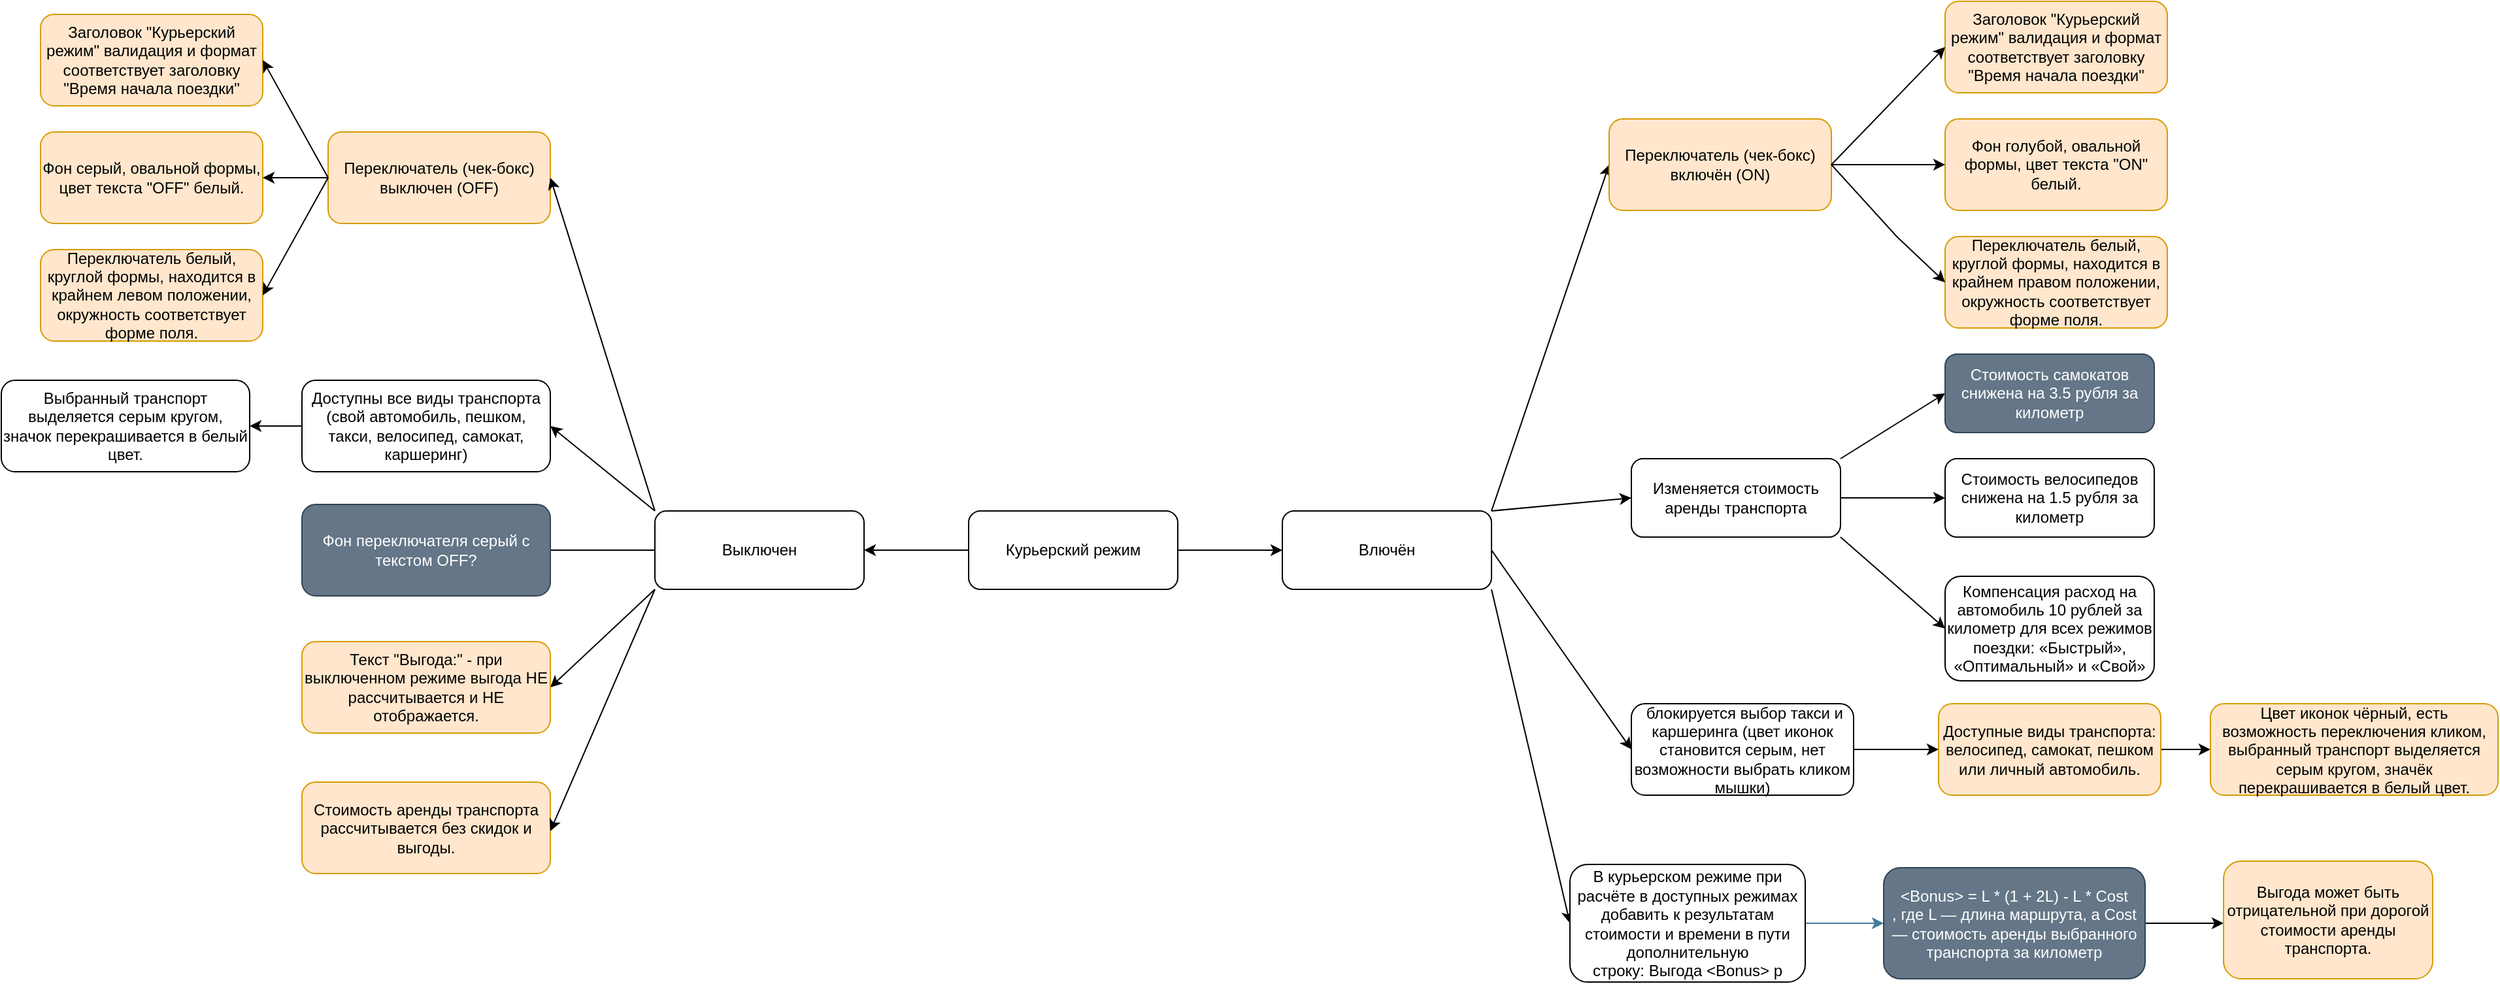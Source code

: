 <mxfile version="22.1.7" type="github">
  <diagram id="7bYfDr-sznIWWIKafMwo" name="Page-1">
    <mxGraphModel dx="2381" dy="2000" grid="1" gridSize="10" guides="1" tooltips="1" connect="1" arrows="1" fold="1" page="1" pageScale="1" pageWidth="827" pageHeight="1169" math="0" shadow="0">
      <root>
        <mxCell id="0" />
        <mxCell id="1" parent="0" />
        <mxCell id="S7kx4O2pw9i-sN-aWmeE-4" style="edgeStyle=orthogonalEdgeStyle;rounded=0;orthogonalLoop=1;jettySize=auto;html=1;exitX=1;exitY=0.5;exitDx=0;exitDy=0;entryX=0;entryY=0.5;entryDx=0;entryDy=0;" parent="1" source="S7kx4O2pw9i-sN-aWmeE-1" target="S7kx4O2pw9i-sN-aWmeE-3" edge="1">
          <mxGeometry relative="1" as="geometry" />
        </mxCell>
        <mxCell id="S7kx4O2pw9i-sN-aWmeE-5" style="edgeStyle=orthogonalEdgeStyle;rounded=0;orthogonalLoop=1;jettySize=auto;html=1;exitX=0;exitY=0.5;exitDx=0;exitDy=0;entryX=1;entryY=0.5;entryDx=0;entryDy=0;" parent="1" source="S7kx4O2pw9i-sN-aWmeE-1" target="S7kx4O2pw9i-sN-aWmeE-2" edge="1">
          <mxGeometry relative="1" as="geometry" />
        </mxCell>
        <mxCell id="S7kx4O2pw9i-sN-aWmeE-1" value="Курьерский режим" style="rounded=1;whiteSpace=wrap;html=1;" parent="1" vertex="1">
          <mxGeometry x="320" y="270" width="160" height="60" as="geometry" />
        </mxCell>
        <mxCell id="S7kx4O2pw9i-sN-aWmeE-10" style="edgeStyle=none;rounded=0;orthogonalLoop=1;jettySize=auto;html=1;exitX=0;exitY=0.5;exitDx=0;exitDy=0;" parent="1" source="S7kx4O2pw9i-sN-aWmeE-2" edge="1">
          <mxGeometry relative="1" as="geometry">
            <mxPoint x="-40" y="300" as="targetPoint" />
          </mxGeometry>
        </mxCell>
        <mxCell id="S7kx4O2pw9i-sN-aWmeE-11" style="edgeStyle=none;rounded=0;orthogonalLoop=1;jettySize=auto;html=1;exitX=0;exitY=0;exitDx=0;exitDy=0;entryX=1;entryY=0.5;entryDx=0;entryDy=0;" parent="1" source="S7kx4O2pw9i-sN-aWmeE-2" target="n1_C5UjRpqr0U_vv8V_q-9" edge="1">
          <mxGeometry relative="1" as="geometry">
            <mxPoint y="200" as="targetPoint" />
          </mxGeometry>
        </mxCell>
        <mxCell id="S7kx4O2pw9i-sN-aWmeE-12" style="edgeStyle=none;rounded=0;orthogonalLoop=1;jettySize=auto;html=1;exitX=0;exitY=1;exitDx=0;exitDy=0;entryX=1;entryY=0.5;entryDx=0;entryDy=0;" parent="1" source="S7kx4O2pw9i-sN-aWmeE-2" target="n1_C5UjRpqr0U_vv8V_q-11" edge="1">
          <mxGeometry relative="1" as="geometry">
            <mxPoint y="400" as="targetPoint" />
          </mxGeometry>
        </mxCell>
        <mxCell id="S7kx4O2pw9i-sN-aWmeE-2" value="Выключен" style="rounded=1;whiteSpace=wrap;html=1;" parent="1" vertex="1">
          <mxGeometry x="80" y="270" width="160" height="60" as="geometry" />
        </mxCell>
        <mxCell id="S7kx4O2pw9i-sN-aWmeE-6" style="rounded=0;orthogonalLoop=1;jettySize=auto;html=1;exitX=1;exitY=0;exitDx=0;exitDy=0;entryX=0;entryY=0.5;entryDx=0;entryDy=0;" parent="1" source="S7kx4O2pw9i-sN-aWmeE-3" target="S7kx4O2pw9i-sN-aWmeE-9" edge="1">
          <mxGeometry relative="1" as="geometry">
            <mxPoint x="800" y="200" as="targetPoint" />
          </mxGeometry>
        </mxCell>
        <mxCell id="S7kx4O2pw9i-sN-aWmeE-7" style="edgeStyle=none;rounded=0;orthogonalLoop=1;jettySize=auto;html=1;exitX=1;exitY=0;exitDx=0;exitDy=0;entryX=0;entryY=0.5;entryDx=0;entryDy=0;" parent="1" source="S7kx4O2pw9i-sN-aWmeE-3" target="n1_C5UjRpqr0U_vv8V_q-1" edge="1">
          <mxGeometry relative="1" as="geometry">
            <mxPoint x="840" y="300" as="targetPoint" />
          </mxGeometry>
        </mxCell>
        <mxCell id="S7kx4O2pw9i-sN-aWmeE-8" style="edgeStyle=none;rounded=0;orthogonalLoop=1;jettySize=auto;html=1;exitX=1;exitY=1;exitDx=0;exitDy=0;entryX=0;entryY=0.5;entryDx=0;entryDy=0;" parent="1" source="S7kx4O2pw9i-sN-aWmeE-3" target="n1_C5UjRpqr0U_vv8V_q-3" edge="1">
          <mxGeometry relative="1" as="geometry">
            <mxPoint x="800" y="400" as="targetPoint" />
          </mxGeometry>
        </mxCell>
        <mxCell id="S7kx4O2pw9i-sN-aWmeE-3" value="Влючён" style="rounded=1;whiteSpace=wrap;html=1;" parent="1" vertex="1">
          <mxGeometry x="560" y="270" width="160" height="60" as="geometry" />
        </mxCell>
        <mxCell id="S7kx4O2pw9i-sN-aWmeE-13" style="edgeStyle=none;rounded=0;orthogonalLoop=1;jettySize=auto;html=1;exitX=1;exitY=0.5;exitDx=0;exitDy=0;entryX=0;entryY=0.5;entryDx=0;entryDy=0;" parent="1" source="S7kx4O2pw9i-sN-aWmeE-9" target="n1_C5UjRpqr0U_vv8V_q-5" edge="1">
          <mxGeometry relative="1" as="geometry">
            <mxPoint x="1107" y="260" as="targetPoint" />
          </mxGeometry>
        </mxCell>
        <mxCell id="S7kx4O2pw9i-sN-aWmeE-14" style="edgeStyle=none;rounded=0;orthogonalLoop=1;jettySize=auto;html=1;exitX=1;exitY=0;exitDx=0;exitDy=0;entryX=0;entryY=0.5;entryDx=0;entryDy=0;" parent="1" source="S7kx4O2pw9i-sN-aWmeE-9" target="n1_C5UjRpqr0U_vv8V_q-4" edge="1">
          <mxGeometry relative="1" as="geometry">
            <mxPoint x="1067" y="170" as="targetPoint" />
          </mxGeometry>
        </mxCell>
        <mxCell id="S7kx4O2pw9i-sN-aWmeE-15" style="edgeStyle=none;rounded=0;orthogonalLoop=1;jettySize=auto;html=1;exitX=1;exitY=1;exitDx=0;exitDy=0;entryX=0;entryY=0.5;entryDx=0;entryDy=0;" parent="1" source="S7kx4O2pw9i-sN-aWmeE-9" target="n1_C5UjRpqr0U_vv8V_q-6" edge="1">
          <mxGeometry relative="1" as="geometry">
            <mxPoint x="1067" y="330" as="targetPoint" />
          </mxGeometry>
        </mxCell>
        <mxCell id="S7kx4O2pw9i-sN-aWmeE-9" value="Изменяется стоимость аренды транспорта" style="rounded=1;whiteSpace=wrap;html=1;" parent="1" vertex="1">
          <mxGeometry x="827" y="230" width="160" height="60" as="geometry" />
        </mxCell>
        <mxCell id="n1_C5UjRpqr0U_vv8V_q-1" value="Переключатель (чек-бокс) включён (ON)" style="rounded=1;whiteSpace=wrap;html=1;fillColor=#ffe6cc;strokeColor=#d79b00;" parent="1" vertex="1">
          <mxGeometry x="810" y="-30" width="170" height="70" as="geometry" />
        </mxCell>
        <mxCell id="n1_C5UjRpqr0U_vv8V_q-8" style="edgeStyle=orthogonalEdgeStyle;rounded=0;orthogonalLoop=1;jettySize=auto;html=1;entryX=0;entryY=0.5;entryDx=0;entryDy=0;strokeColor=#457B9D;fontColor=#1D3557;fillColor=#A8DADC;" parent="1" source="n1_C5UjRpqr0U_vv8V_q-3" target="n1_C5UjRpqr0U_vv8V_q-7" edge="1">
          <mxGeometry relative="1" as="geometry" />
        </mxCell>
        <mxCell id="n1_C5UjRpqr0U_vv8V_q-3" value="В курьерском режиме при расчёте в доступных режимах добавить к результатам стоимости и времени в пути дополнительную строку:&amp;nbsp;Выгода &amp;lt;Bonus&amp;gt; р" style="rounded=1;whiteSpace=wrap;html=1;" parent="1" vertex="1">
          <mxGeometry x="780" y="540.5" width="180" height="90" as="geometry" />
        </mxCell>
        <mxCell id="n1_C5UjRpqr0U_vv8V_q-4" value="Стоимость самокатов снижена на 3.5 рубля за километр" style="rounded=1;whiteSpace=wrap;html=1;fillColor=#647687;fontColor=#ffffff;strokeColor=#314354;" parent="1" vertex="1">
          <mxGeometry x="1067" y="150" width="160" height="60" as="geometry" />
        </mxCell>
        <mxCell id="n1_C5UjRpqr0U_vv8V_q-5" value="Стоимость велосипедов снижена на 1.5 рубля за километр" style="rounded=1;whiteSpace=wrap;html=1;" parent="1" vertex="1">
          <mxGeometry x="1067" y="230" width="160" height="60" as="geometry" />
        </mxCell>
        <mxCell id="n1_C5UjRpqr0U_vv8V_q-6" value="Компенсация расход на автомобиль 10 рублей за километр для всех режимов поездки: «Быстрый», «Оптимальный» и «Свой»" style="rounded=1;whiteSpace=wrap;html=1;" parent="1" vertex="1">
          <mxGeometry x="1067" y="320" width="160" height="80" as="geometry" />
        </mxCell>
        <mxCell id="hpkC8RtIc5tsJgb5DeNc-1" style="edgeStyle=orthogonalEdgeStyle;rounded=0;orthogonalLoop=1;jettySize=auto;html=1;" parent="1" source="n1_C5UjRpqr0U_vv8V_q-7" edge="1">
          <mxGeometry relative="1" as="geometry">
            <mxPoint x="1280" y="585.5" as="targetPoint" />
          </mxGeometry>
        </mxCell>
        <mxCell id="n1_C5UjRpqr0U_vv8V_q-7" value="&amp;lt;Bonus&amp;gt; = L * (1 + 2L) - L * Cost&lt;br&gt;, где L — длина маршрута, а Cost — стоимость аренды выбранного транспорта за километр" style="rounded=1;whiteSpace=wrap;html=1;fillColor=#647687;fontColor=#ffffff;strokeColor=#314354;" parent="1" vertex="1">
          <mxGeometry x="1020" y="543" width="200" height="85" as="geometry" />
        </mxCell>
        <mxCell id="hpkC8RtIc5tsJgb5DeNc-19" style="edgeStyle=orthogonalEdgeStyle;rounded=0;orthogonalLoop=1;jettySize=auto;html=1;entryX=1;entryY=0.5;entryDx=0;entryDy=0;" parent="1" source="n1_C5UjRpqr0U_vv8V_q-9" target="hpkC8RtIc5tsJgb5DeNc-18" edge="1">
          <mxGeometry relative="1" as="geometry" />
        </mxCell>
        <mxCell id="n1_C5UjRpqr0U_vv8V_q-9" value="Доступны все виды транспорта (свой автомобиль, пешком, такси, велосипед, самокат, каршеринг)" style="rounded=1;whiteSpace=wrap;html=1;" parent="1" vertex="1">
          <mxGeometry x="-190" y="170" width="190" height="70" as="geometry" />
        </mxCell>
        <mxCell id="n1_C5UjRpqr0U_vv8V_q-10" value="Фон переключателя серый с текстом OFF?" style="rounded=1;whiteSpace=wrap;html=1;fillColor=#647687;fontColor=#ffffff;strokeColor=#314354;" parent="1" vertex="1">
          <mxGeometry x="-190" y="265" width="190" height="70" as="geometry" />
        </mxCell>
        <mxCell id="n1_C5UjRpqr0U_vv8V_q-11" value="Текст &quot;Выгода:&quot; - при выключенном режиме выгода НЕ рассчитывается и НЕ отображается." style="rounded=1;whiteSpace=wrap;html=1;fillColor=#ffe6cc;strokeColor=#d79b00;" parent="1" vertex="1">
          <mxGeometry x="-190" y="370" width="190" height="70" as="geometry" />
        </mxCell>
        <mxCell id="hpkC8RtIc5tsJgb5DeNc-2" value="Выгода может быть отрицательной при дорогой стоимости аренды транспорта." style="rounded=1;whiteSpace=wrap;html=1;fillColor=#ffe6cc;strokeColor=#d79b00;" parent="1" vertex="1">
          <mxGeometry x="1280" y="538" width="160" height="90" as="geometry" />
        </mxCell>
        <mxCell id="hpkC8RtIc5tsJgb5DeNc-3" value="Стоимость аренды транспорта рассчитывается без скидок и выгоды." style="rounded=1;whiteSpace=wrap;html=1;fillColor=#ffe6cc;strokeColor=#d79b00;" parent="1" vertex="1">
          <mxGeometry x="-190" y="477.5" width="190" height="70" as="geometry" />
        </mxCell>
        <mxCell id="hpkC8RtIc5tsJgb5DeNc-4" style="edgeStyle=none;rounded=0;orthogonalLoop=1;jettySize=auto;html=1;entryX=1;entryY=0.5;entryDx=0;entryDy=0;" parent="1" edge="1">
          <mxGeometry relative="1" as="geometry">
            <mxPoint y="515" as="targetPoint" />
            <mxPoint x="80" y="330" as="sourcePoint" />
          </mxGeometry>
        </mxCell>
        <mxCell id="hpkC8RtIc5tsJgb5DeNc-15" style="edgeStyle=orthogonalEdgeStyle;rounded=0;orthogonalLoop=1;jettySize=auto;html=1;entryX=0;entryY=0.5;entryDx=0;entryDy=0;" parent="1" source="hpkC8RtIc5tsJgb5DeNc-5" target="hpkC8RtIc5tsJgb5DeNc-14" edge="1">
          <mxGeometry relative="1" as="geometry" />
        </mxCell>
        <mxCell id="hpkC8RtIc5tsJgb5DeNc-5" value="&amp;nbsp;блокируется выбор такси и каршеринга (цвет иконок становится серым, нет возможности выбрать кликом мышки)" style="rounded=1;whiteSpace=wrap;html=1;" parent="1" vertex="1">
          <mxGeometry x="827" y="417.5" width="170" height="70" as="geometry" />
        </mxCell>
        <mxCell id="hpkC8RtIc5tsJgb5DeNc-7" style="edgeStyle=none;rounded=0;orthogonalLoop=1;jettySize=auto;html=1;exitX=1;exitY=0.5;exitDx=0;exitDy=0;entryX=0;entryY=0.5;entryDx=0;entryDy=0;" parent="1" source="S7kx4O2pw9i-sN-aWmeE-3" target="hpkC8RtIc5tsJgb5DeNc-5" edge="1">
          <mxGeometry relative="1" as="geometry">
            <mxPoint x="837" y="365" as="targetPoint" />
            <mxPoint x="730" y="310" as="sourcePoint" />
          </mxGeometry>
        </mxCell>
        <mxCell id="hpkC8RtIc5tsJgb5DeNc-8" value="Фон голубой, овальной формы, цвет текста &quot;ON&quot; белый." style="rounded=1;whiteSpace=wrap;html=1;fillColor=#ffe6cc;strokeColor=#d79b00;" parent="1" vertex="1">
          <mxGeometry x="1067" y="-30" width="170" height="70" as="geometry" />
        </mxCell>
        <mxCell id="hpkC8RtIc5tsJgb5DeNc-9" value="Переключатель белый, круглой формы, находится в крайнем правом положении, окружность соответствует форме поля." style="rounded=1;whiteSpace=wrap;html=1;fillColor=#ffe6cc;strokeColor=#d79b00;" parent="1" vertex="1">
          <mxGeometry x="1067" y="60" width="170" height="70" as="geometry" />
        </mxCell>
        <mxCell id="hpkC8RtIc5tsJgb5DeNc-10" value="Заголовок &quot;Курьерский режим&quot; валидация и формат соответствует заголовку &quot;Время начала поездки&quot;" style="rounded=1;whiteSpace=wrap;html=1;fillColor=#ffe6cc;strokeColor=#d79b00;" parent="1" vertex="1">
          <mxGeometry x="1067" y="-120" width="170" height="70" as="geometry" />
        </mxCell>
        <mxCell id="hpkC8RtIc5tsJgb5DeNc-11" style="edgeStyle=none;rounded=0;orthogonalLoop=1;jettySize=auto;html=1;exitX=1;exitY=0.5;exitDx=0;exitDy=0;entryX=0;entryY=0.5;entryDx=0;entryDy=0;" parent="1" source="n1_C5UjRpqr0U_vv8V_q-1" target="hpkC8RtIc5tsJgb5DeNc-10" edge="1">
          <mxGeometry relative="1" as="geometry">
            <mxPoint x="1010" y="-95" as="targetPoint" />
            <mxPoint x="920" y="170" as="sourcePoint" />
          </mxGeometry>
        </mxCell>
        <mxCell id="hpkC8RtIc5tsJgb5DeNc-12" style="edgeStyle=none;rounded=0;orthogonalLoop=1;jettySize=auto;html=1;entryX=0;entryY=0.5;entryDx=0;entryDy=0;exitX=1;exitY=0.5;exitDx=0;exitDy=0;" parent="1" source="n1_C5UjRpqr0U_vv8V_q-1" target="hpkC8RtIc5tsJgb5DeNc-8" edge="1">
          <mxGeometry relative="1" as="geometry">
            <mxPoint x="1077" y="-75" as="targetPoint" />
            <mxPoint x="990" y="20" as="sourcePoint" />
          </mxGeometry>
        </mxCell>
        <mxCell id="hpkC8RtIc5tsJgb5DeNc-13" style="edgeStyle=none;rounded=0;orthogonalLoop=1;jettySize=auto;html=1;entryX=0;entryY=0.5;entryDx=0;entryDy=0;exitX=1;exitY=0.5;exitDx=0;exitDy=0;" parent="1" source="n1_C5UjRpqr0U_vv8V_q-1" target="hpkC8RtIc5tsJgb5DeNc-9" edge="1">
          <mxGeometry relative="1" as="geometry">
            <mxPoint x="1077" y="15" as="targetPoint" />
            <mxPoint x="990" y="15" as="sourcePoint" />
            <Array as="points">
              <mxPoint x="1030" y="60" />
            </Array>
          </mxGeometry>
        </mxCell>
        <mxCell id="hpkC8RtIc5tsJgb5DeNc-17" style="edgeStyle=orthogonalEdgeStyle;rounded=0;orthogonalLoop=1;jettySize=auto;html=1;entryX=0;entryY=0.5;entryDx=0;entryDy=0;" parent="1" source="hpkC8RtIc5tsJgb5DeNc-14" target="hpkC8RtIc5tsJgb5DeNc-16" edge="1">
          <mxGeometry relative="1" as="geometry" />
        </mxCell>
        <mxCell id="hpkC8RtIc5tsJgb5DeNc-14" value="Доступные виды транспорта: велосипед, самокат, пешком или личный автомобиль." style="rounded=1;whiteSpace=wrap;html=1;fillColor=#ffe6cc;strokeColor=#d79b00;" parent="1" vertex="1">
          <mxGeometry x="1062" y="417.5" width="170" height="70" as="geometry" />
        </mxCell>
        <mxCell id="hpkC8RtIc5tsJgb5DeNc-16" value="Цвет иконок чёрный, есть возможность переключения кликом, выбранный транспорт выделяется серым кругом, значёк перекрашивается в белый цвет." style="rounded=1;whiteSpace=wrap;html=1;fillColor=#ffe6cc;strokeColor=#d79b00;" parent="1" vertex="1">
          <mxGeometry x="1270" y="417.5" width="220" height="70" as="geometry" />
        </mxCell>
        <mxCell id="hpkC8RtIc5tsJgb5DeNc-18" value="Выбранный транспорт выделяется серым кругом, значок перекрашивается в белый цвет." style="rounded=1;whiteSpace=wrap;html=1;" parent="1" vertex="1">
          <mxGeometry x="-420" y="170" width="190" height="70" as="geometry" />
        </mxCell>
        <mxCell id="hpkC8RtIc5tsJgb5DeNc-21" value="Переключатель (чек-бокс) выключен (OFF)" style="rounded=1;whiteSpace=wrap;html=1;fillColor=#ffe6cc;strokeColor=#d79b00;" parent="1" vertex="1">
          <mxGeometry x="-170" y="-20" width="170" height="70" as="geometry" />
        </mxCell>
        <mxCell id="hpkC8RtIc5tsJgb5DeNc-22" style="edgeStyle=none;rounded=0;orthogonalLoop=1;jettySize=auto;html=1;exitX=0;exitY=0;exitDx=0;exitDy=0;entryX=1;entryY=0.5;entryDx=0;entryDy=0;" parent="1" source="S7kx4O2pw9i-sN-aWmeE-2" target="hpkC8RtIc5tsJgb5DeNc-21" edge="1">
          <mxGeometry relative="1" as="geometry">
            <mxPoint x="10" y="215" as="targetPoint" />
            <mxPoint x="90" y="280" as="sourcePoint" />
          </mxGeometry>
        </mxCell>
        <mxCell id="hpkC8RtIc5tsJgb5DeNc-23" value="Фон серый, овальной формы, цвет текста &quot;OFF&quot; белый." style="rounded=1;whiteSpace=wrap;html=1;fillColor=#ffe6cc;strokeColor=#d79b00;" parent="1" vertex="1">
          <mxGeometry x="-390" y="-20" width="170" height="70" as="geometry" />
        </mxCell>
        <mxCell id="hpkC8RtIc5tsJgb5DeNc-24" value="Переключатель белый, круглой формы, находится в крайнем левом положении, окружность соответствует форме поля." style="rounded=1;whiteSpace=wrap;html=1;fillColor=#ffe6cc;strokeColor=#d79b00;" parent="1" vertex="1">
          <mxGeometry x="-390" y="70" width="170" height="70" as="geometry" />
        </mxCell>
        <mxCell id="hpkC8RtIc5tsJgb5DeNc-25" value="Заголовок &quot;Курьерский режим&quot; валидация и формат соответствует заголовку &quot;Время начала поездки&quot;" style="rounded=1;whiteSpace=wrap;html=1;fillColor=#ffe6cc;strokeColor=#d79b00;" parent="1" vertex="1">
          <mxGeometry x="-390" y="-110" width="170" height="70" as="geometry" />
        </mxCell>
        <mxCell id="hpkC8RtIc5tsJgb5DeNc-27" style="edgeStyle=none;rounded=0;orthogonalLoop=1;jettySize=auto;html=1;exitX=0;exitY=0.5;exitDx=0;exitDy=0;entryX=1;entryY=0.5;entryDx=0;entryDy=0;" parent="1" source="hpkC8RtIc5tsJgb5DeNc-21" target="hpkC8RtIc5tsJgb5DeNc-24" edge="1">
          <mxGeometry relative="1" as="geometry">
            <mxPoint x="10" y="25" as="targetPoint" />
            <mxPoint x="90" y="280" as="sourcePoint" />
          </mxGeometry>
        </mxCell>
        <mxCell id="hpkC8RtIc5tsJgb5DeNc-28" style="edgeStyle=none;rounded=0;orthogonalLoop=1;jettySize=auto;html=1;exitX=0;exitY=0.5;exitDx=0;exitDy=0;entryX=1;entryY=0.5;entryDx=0;entryDy=0;" parent="1" source="hpkC8RtIc5tsJgb5DeNc-21" target="hpkC8RtIc5tsJgb5DeNc-23" edge="1">
          <mxGeometry relative="1" as="geometry">
            <mxPoint x="-210" y="115" as="targetPoint" />
            <mxPoint x="-160" y="25" as="sourcePoint" />
          </mxGeometry>
        </mxCell>
        <mxCell id="hpkC8RtIc5tsJgb5DeNc-29" style="edgeStyle=none;rounded=0;orthogonalLoop=1;jettySize=auto;html=1;exitX=0;exitY=0.5;exitDx=0;exitDy=0;entryX=1;entryY=0.5;entryDx=0;entryDy=0;" parent="1" source="hpkC8RtIc5tsJgb5DeNc-21" target="hpkC8RtIc5tsJgb5DeNc-25" edge="1">
          <mxGeometry relative="1" as="geometry">
            <mxPoint x="-200" y="125" as="targetPoint" />
            <mxPoint x="-150" y="35" as="sourcePoint" />
          </mxGeometry>
        </mxCell>
      </root>
    </mxGraphModel>
  </diagram>
</mxfile>
